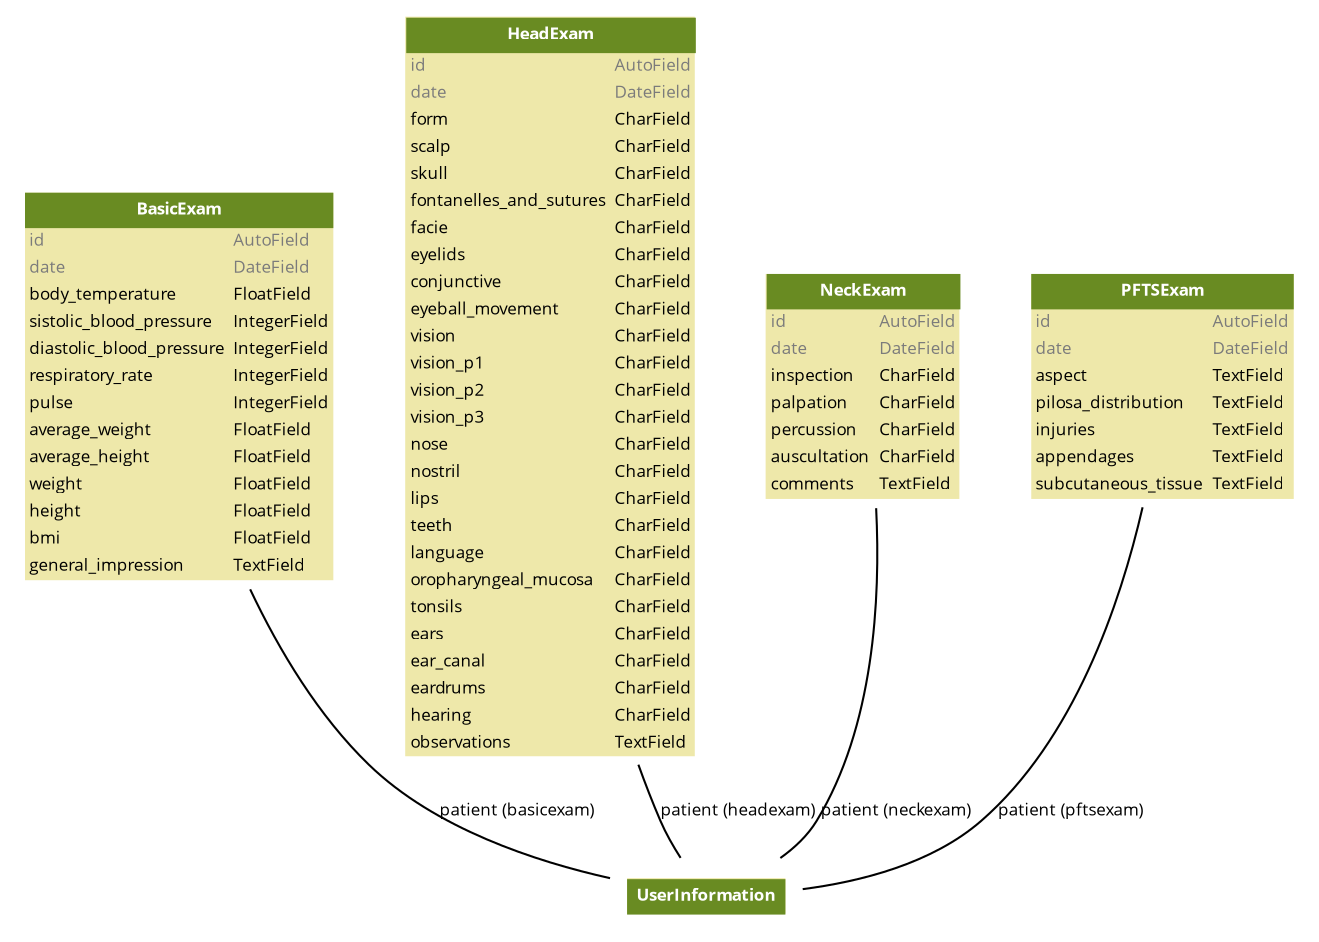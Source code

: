 
digraph name {
  fontname = "Open Sans"
  fontsize = 8

  node [
    fontname = "Open Sans"
    fontsize = 8
    shape = "plaintext"
  ]
  edge [
    fontname = "Open Sans"
    fontsize = 8
  ]


    HistoriaClinica_models_BasicExam [label=<
    <TABLE BGCOLOR="palegoldenrod" BORDER="0" CELLBORDER="0" CELLSPACING="0">
     <TR><TD COLSPAN="2" CELLPADDING="4" ALIGN="CENTER" BGCOLOR="olivedrab4"
     ><FONT FACE="Open Sans Bold" COLOR="white"
     >BasicExam</FONT></TD></TR>
    
        
        <TR><TD ALIGN="LEFT" BORDER="0"
        ><FONT COLOR="#7B7B7B" FACE="Open Sans">id</FONT
        ></TD>
        <TD ALIGN="LEFT"
        ><FONT COLOR="#7B7B7B" FACE="Open Sans">AutoField</FONT
        ></TD></TR>
        
        <TR><TD ALIGN="LEFT" BORDER="0"
        ><FONT COLOR="#7B7B7B" FACE="Open Sans">date</FONT
        ></TD>
        <TD ALIGN="LEFT"
        ><FONT COLOR="#7B7B7B" FACE="Open Sans">DateField</FONT
        ></TD></TR>
        
        <TR><TD ALIGN="LEFT" BORDER="0"
        ><FONT FACE="Open Sans">body_temperature</FONT
        ></TD>
        <TD ALIGN="LEFT"
        ><FONT FACE="Open Sans">FloatField</FONT
        ></TD></TR>
        
        <TR><TD ALIGN="LEFT" BORDER="0"
        ><FONT FACE="Open Sans">sistolic_blood_pressure</FONT
        ></TD>
        <TD ALIGN="LEFT"
        ><FONT FACE="Open Sans">IntegerField</FONT
        ></TD></TR>
        
        <TR><TD ALIGN="LEFT" BORDER="0"
        ><FONT FACE="Open Sans">diastolic_blood_pressure</FONT
        ></TD>
        <TD ALIGN="LEFT"
        ><FONT FACE="Open Sans">IntegerField</FONT
        ></TD></TR>
        
        <TR><TD ALIGN="LEFT" BORDER="0"
        ><FONT FACE="Open Sans">respiratory_rate</FONT
        ></TD>
        <TD ALIGN="LEFT"
        ><FONT FACE="Open Sans">IntegerField</FONT
        ></TD></TR>
        
        <TR><TD ALIGN="LEFT" BORDER="0"
        ><FONT FACE="Open Sans">pulse</FONT
        ></TD>
        <TD ALIGN="LEFT"
        ><FONT FACE="Open Sans">IntegerField</FONT
        ></TD></TR>
        
        <TR><TD ALIGN="LEFT" BORDER="0"
        ><FONT FACE="Open Sans">average_weight</FONT
        ></TD>
        <TD ALIGN="LEFT"
        ><FONT FACE="Open Sans">FloatField</FONT
        ></TD></TR>
        
        <TR><TD ALIGN="LEFT" BORDER="0"
        ><FONT FACE="Open Sans">average_height</FONT
        ></TD>
        <TD ALIGN="LEFT"
        ><FONT FACE="Open Sans">FloatField</FONT
        ></TD></TR>
        
        <TR><TD ALIGN="LEFT" BORDER="0"
        ><FONT FACE="Open Sans">weight</FONT
        ></TD>
        <TD ALIGN="LEFT"
        ><FONT FACE="Open Sans">FloatField</FONT
        ></TD></TR>
        
        <TR><TD ALIGN="LEFT" BORDER="0"
        ><FONT FACE="Open Sans">height</FONT
        ></TD>
        <TD ALIGN="LEFT"
        ><FONT FACE="Open Sans">FloatField</FONT
        ></TD></TR>
        
        <TR><TD ALIGN="LEFT" BORDER="0"
        ><FONT FACE="Open Sans">bmi</FONT
        ></TD>
        <TD ALIGN="LEFT"
        ><FONT FACE="Open Sans">FloatField</FONT
        ></TD></TR>
        
        <TR><TD ALIGN="LEFT" BORDER="0"
        ><FONT FACE="Open Sans">general_impression</FONT
        ></TD>
        <TD ALIGN="LEFT"
        ><FONT FACE="Open Sans">TextField</FONT
        ></TD></TR>
        
    
    </TABLE>
    >]

    HistoriaClinica_models_HeadExam [label=<
    <TABLE BGCOLOR="palegoldenrod" BORDER="0" CELLBORDER="0" CELLSPACING="0">
     <TR><TD COLSPAN="2" CELLPADDING="4" ALIGN="CENTER" BGCOLOR="olivedrab4"
     ><FONT FACE="Open Sans Bold" COLOR="white"
     >HeadExam</FONT></TD></TR>
    
        
        <TR><TD ALIGN="LEFT" BORDER="0"
        ><FONT COLOR="#7B7B7B" FACE="Open Sans">id</FONT
        ></TD>
        <TD ALIGN="LEFT"
        ><FONT COLOR="#7B7B7B" FACE="Open Sans">AutoField</FONT
        ></TD></TR>
        
        <TR><TD ALIGN="LEFT" BORDER="0"
        ><FONT COLOR="#7B7B7B" FACE="Open Sans">date</FONT
        ></TD>
        <TD ALIGN="LEFT"
        ><FONT COLOR="#7B7B7B" FACE="Open Sans">DateField</FONT
        ></TD></TR>
        
        <TR><TD ALIGN="LEFT" BORDER="0"
        ><FONT FACE="Open Sans">form</FONT
        ></TD>
        <TD ALIGN="LEFT"
        ><FONT FACE="Open Sans">CharField</FONT
        ></TD></TR>
        
        <TR><TD ALIGN="LEFT" BORDER="0"
        ><FONT FACE="Open Sans">scalp</FONT
        ></TD>
        <TD ALIGN="LEFT"
        ><FONT FACE="Open Sans">CharField</FONT
        ></TD></TR>
        
        <TR><TD ALIGN="LEFT" BORDER="0"
        ><FONT FACE="Open Sans">skull</FONT
        ></TD>
        <TD ALIGN="LEFT"
        ><FONT FACE="Open Sans">CharField</FONT
        ></TD></TR>
        
        <TR><TD ALIGN="LEFT" BORDER="0"
        ><FONT FACE="Open Sans">fontanelles_and_sutures</FONT
        ></TD>
        <TD ALIGN="LEFT"
        ><FONT FACE="Open Sans">CharField</FONT
        ></TD></TR>
        
        <TR><TD ALIGN="LEFT" BORDER="0"
        ><FONT FACE="Open Sans">facie</FONT
        ></TD>
        <TD ALIGN="LEFT"
        ><FONT FACE="Open Sans">CharField</FONT
        ></TD></TR>
        
        <TR><TD ALIGN="LEFT" BORDER="0"
        ><FONT FACE="Open Sans">eyelids</FONT
        ></TD>
        <TD ALIGN="LEFT"
        ><FONT FACE="Open Sans">CharField</FONT
        ></TD></TR>
        
        <TR><TD ALIGN="LEFT" BORDER="0"
        ><FONT FACE="Open Sans">conjunctive</FONT
        ></TD>
        <TD ALIGN="LEFT"
        ><FONT FACE="Open Sans">CharField</FONT
        ></TD></TR>
        
        <TR><TD ALIGN="LEFT" BORDER="0"
        ><FONT FACE="Open Sans">eyeball_movement</FONT
        ></TD>
        <TD ALIGN="LEFT"
        ><FONT FACE="Open Sans">CharField</FONT
        ></TD></TR>
        
        <TR><TD ALIGN="LEFT" BORDER="0"
        ><FONT FACE="Open Sans">vision</FONT
        ></TD>
        <TD ALIGN="LEFT"
        ><FONT FACE="Open Sans">CharField</FONT
        ></TD></TR>
        
        <TR><TD ALIGN="LEFT" BORDER="0"
        ><FONT FACE="Open Sans">vision_p1</FONT
        ></TD>
        <TD ALIGN="LEFT"
        ><FONT FACE="Open Sans">CharField</FONT
        ></TD></TR>
        
        <TR><TD ALIGN="LEFT" BORDER="0"
        ><FONT FACE="Open Sans">vision_p2</FONT
        ></TD>
        <TD ALIGN="LEFT"
        ><FONT FACE="Open Sans">CharField</FONT
        ></TD></TR>
        
        <TR><TD ALIGN="LEFT" BORDER="0"
        ><FONT FACE="Open Sans">vision_p3</FONT
        ></TD>
        <TD ALIGN="LEFT"
        ><FONT FACE="Open Sans">CharField</FONT
        ></TD></TR>
        
        <TR><TD ALIGN="LEFT" BORDER="0"
        ><FONT FACE="Open Sans">nose</FONT
        ></TD>
        <TD ALIGN="LEFT"
        ><FONT FACE="Open Sans">CharField</FONT
        ></TD></TR>
        
        <TR><TD ALIGN="LEFT" BORDER="0"
        ><FONT FACE="Open Sans">nostril</FONT
        ></TD>
        <TD ALIGN="LEFT"
        ><FONT FACE="Open Sans">CharField</FONT
        ></TD></TR>
        
        <TR><TD ALIGN="LEFT" BORDER="0"
        ><FONT FACE="Open Sans">lips</FONT
        ></TD>
        <TD ALIGN="LEFT"
        ><FONT FACE="Open Sans">CharField</FONT
        ></TD></TR>
        
        <TR><TD ALIGN="LEFT" BORDER="0"
        ><FONT FACE="Open Sans">teeth</FONT
        ></TD>
        <TD ALIGN="LEFT"
        ><FONT FACE="Open Sans">CharField</FONT
        ></TD></TR>
        
        <TR><TD ALIGN="LEFT" BORDER="0"
        ><FONT FACE="Open Sans">language</FONT
        ></TD>
        <TD ALIGN="LEFT"
        ><FONT FACE="Open Sans">CharField</FONT
        ></TD></TR>
        
        <TR><TD ALIGN="LEFT" BORDER="0"
        ><FONT FACE="Open Sans">oropharyngeal_mucosa</FONT
        ></TD>
        <TD ALIGN="LEFT"
        ><FONT FACE="Open Sans">CharField</FONT
        ></TD></TR>
        
        <TR><TD ALIGN="LEFT" BORDER="0"
        ><FONT FACE="Open Sans">tonsils</FONT
        ></TD>
        <TD ALIGN="LEFT"
        ><FONT FACE="Open Sans">CharField</FONT
        ></TD></TR>
        
        <TR><TD ALIGN="LEFT" BORDER="0"
        ><FONT FACE="Open Sans">ears</FONT
        ></TD>
        <TD ALIGN="LEFT"
        ><FONT FACE="Open Sans">CharField</FONT
        ></TD></TR>
        
        <TR><TD ALIGN="LEFT" BORDER="0"
        ><FONT FACE="Open Sans">ear_canal</FONT
        ></TD>
        <TD ALIGN="LEFT"
        ><FONT FACE="Open Sans">CharField</FONT
        ></TD></TR>
        
        <TR><TD ALIGN="LEFT" BORDER="0"
        ><FONT FACE="Open Sans">eardrums</FONT
        ></TD>
        <TD ALIGN="LEFT"
        ><FONT FACE="Open Sans">CharField</FONT
        ></TD></TR>
        
        <TR><TD ALIGN="LEFT" BORDER="0"
        ><FONT FACE="Open Sans">hearing</FONT
        ></TD>
        <TD ALIGN="LEFT"
        ><FONT FACE="Open Sans">CharField</FONT
        ></TD></TR>
        
        <TR><TD ALIGN="LEFT" BORDER="0"
        ><FONT FACE="Open Sans">observations</FONT
        ></TD>
        <TD ALIGN="LEFT"
        ><FONT FACE="Open Sans">TextField</FONT
        ></TD></TR>
        
    
    </TABLE>
    >]

    HistoriaClinica_models_NeckExam [label=<
    <TABLE BGCOLOR="palegoldenrod" BORDER="0" CELLBORDER="0" CELLSPACING="0">
     <TR><TD COLSPAN="2" CELLPADDING="4" ALIGN="CENTER" BGCOLOR="olivedrab4"
     ><FONT FACE="Open Sans Bold" COLOR="white"
     >NeckExam</FONT></TD></TR>
    
        
        <TR><TD ALIGN="LEFT" BORDER="0"
        ><FONT COLOR="#7B7B7B" FACE="Open Sans">id</FONT
        ></TD>
        <TD ALIGN="LEFT"
        ><FONT COLOR="#7B7B7B" FACE="Open Sans">AutoField</FONT
        ></TD></TR>
        
        <TR><TD ALIGN="LEFT" BORDER="0"
        ><FONT COLOR="#7B7B7B" FACE="Open Sans">date</FONT
        ></TD>
        <TD ALIGN="LEFT"
        ><FONT COLOR="#7B7B7B" FACE="Open Sans">DateField</FONT
        ></TD></TR>
        
        <TR><TD ALIGN="LEFT" BORDER="0"
        ><FONT FACE="Open Sans">inspection</FONT
        ></TD>
        <TD ALIGN="LEFT"
        ><FONT FACE="Open Sans">CharField</FONT
        ></TD></TR>
        
        <TR><TD ALIGN="LEFT" BORDER="0"
        ><FONT FACE="Open Sans">palpation</FONT
        ></TD>
        <TD ALIGN="LEFT"
        ><FONT FACE="Open Sans">CharField</FONT
        ></TD></TR>
        
        <TR><TD ALIGN="LEFT" BORDER="0"
        ><FONT FACE="Open Sans">percussion</FONT
        ></TD>
        <TD ALIGN="LEFT"
        ><FONT FACE="Open Sans">CharField</FONT
        ></TD></TR>
        
        <TR><TD ALIGN="LEFT" BORDER="0"
        ><FONT FACE="Open Sans">auscultation</FONT
        ></TD>
        <TD ALIGN="LEFT"
        ><FONT FACE="Open Sans">CharField</FONT
        ></TD></TR>
        
        <TR><TD ALIGN="LEFT" BORDER="0"
        ><FONT FACE="Open Sans">comments</FONT
        ></TD>
        <TD ALIGN="LEFT"
        ><FONT FACE="Open Sans">TextField</FONT
        ></TD></TR>
        
    
    </TABLE>
    >]

    HistoriaClinica_models_PFTSExam [label=<
    <TABLE BGCOLOR="palegoldenrod" BORDER="0" CELLBORDER="0" CELLSPACING="0">
     <TR><TD COLSPAN="2" CELLPADDING="4" ALIGN="CENTER" BGCOLOR="olivedrab4"
     ><FONT FACE="Open Sans Bold" COLOR="white"
     >PFTSExam</FONT></TD></TR>
    
        
        <TR><TD ALIGN="LEFT" BORDER="0"
        ><FONT COLOR="#7B7B7B" FACE="Open Sans">id</FONT
        ></TD>
        <TD ALIGN="LEFT"
        ><FONT COLOR="#7B7B7B" FACE="Open Sans">AutoField</FONT
        ></TD></TR>
        
        <TR><TD ALIGN="LEFT" BORDER="0"
        ><FONT COLOR="#7B7B7B" FACE="Open Sans">date</FONT
        ></TD>
        <TD ALIGN="LEFT"
        ><FONT COLOR="#7B7B7B" FACE="Open Sans">DateField</FONT
        ></TD></TR>
        
        <TR><TD ALIGN="LEFT" BORDER="0"
        ><FONT FACE="Open Sans">aspect</FONT
        ></TD>
        <TD ALIGN="LEFT"
        ><FONT FACE="Open Sans">TextField</FONT
        ></TD></TR>
        
        <TR><TD ALIGN="LEFT" BORDER="0"
        ><FONT FACE="Open Sans">pilosa_distribution</FONT
        ></TD>
        <TD ALIGN="LEFT"
        ><FONT FACE="Open Sans">TextField</FONT
        ></TD></TR>
        
        <TR><TD ALIGN="LEFT" BORDER="0"
        ><FONT FACE="Open Sans">injuries</FONT
        ></TD>
        <TD ALIGN="LEFT"
        ><FONT FACE="Open Sans">TextField</FONT
        ></TD></TR>
        
        <TR><TD ALIGN="LEFT" BORDER="0"
        ><FONT FACE="Open Sans">appendages</FONT
        ></TD>
        <TD ALIGN="LEFT"
        ><FONT FACE="Open Sans">TextField</FONT
        ></TD></TR>
        
        <TR><TD ALIGN="LEFT" BORDER="0"
        ><FONT FACE="Open Sans">subcutaneous_tissue</FONT
        ></TD>
        <TD ALIGN="LEFT"
        ><FONT FACE="Open Sans">TextField</FONT
        ></TD></TR>
        
    
    </TABLE>
    >]

    
 
  django_contrib_auth_models_User [label=<
      <TABLE BGCOLOR="palegoldenrod" BORDER="0" CELLBORDER="0" CELLSPACING="0">
      <TR><TD COLSPAN="2" CELLPADDING="4" ALIGN="CENTER" BGCOLOR="olivedrab4"
      ><FONT FACE="Open Sans Bold" COLOR="white"
	  >User</FONT></TD></TR>
      </TABLE>
      >]
  
  HistoriaClinica_models_BasicExam -> django_contrib_auth_models_User
  [label="patient (basicexam)"] [arrowhead=none, arrowtail=dot];
  

  
  
  django_contrib_auth_models_User [label=<
      <TABLE BGCOLOR="palegoldenrod" BORDER="0" CELLBORDER="0" CELLSPACING="0">
      <TR><TD COLSPAN="2" CELLPADDING="4" ALIGN="CENTER" BGCOLOR="olivedrab4"
      ><FONT FACE="Open Sans Bold" COLOR="white"
      >User</FONT></TD></TR>
      </TABLE>
      >]
  
  HistoriaClinica_models_HeadExam -> django_contrib_auth_models_User
  [label="patient (headexam)"] [arrowhead=none, arrowtail=dot];
  

  
  
  django_contrib_auth_models_User [label=<
      <TABLE BGCOLOR="palegoldenrod" BORDER="0" CELLBORDER="0" CELLSPACING="0">
      <TR><TD COLSPAN="2" CELLPADDING="4" ALIGN="CENTER" BGCOLOR="olivedrab4"
      ><FONT FACE="Open Sans Bold" COLOR="white"
      >User</FONT></TD></TR>
      </TABLE>
      >]
  
  HistoriaClinica_models_NeckExam -> django_contrib_auth_models_User
  [label="patient (neckexam)"] [arrowhead=none, arrowtail=dot];
  

  
  
  django_contrib_auth_models_User [label=<
      <TABLE BGCOLOR="palegoldenrod" BORDER="0" CELLBORDER="0" CELLSPACING="0">
      <TR><TD COLSPAN="2" CELLPADDING="4" ALIGN="CENTER" BGCOLOR="olivedrab4"
      ><FONT FACE="Open Sans Bold" COLOR="white"
      >User</FONT></TD></TR>
      </TABLE>
      >]
  
  HistoriaClinica_models_PFTSExam -> django_contrib_auth_models_User
  [label="patient (pftsexam)"] [arrowhead=none, arrowtail=dot];
  
  

  django_contrib_auth_models_User [label=<
      <TABLE BGCOLOR="palegoldenrod" BORDER="0" CELLBORDER="0" CELLSPACING="0">
      <TR><TD COLSPAN="2" CELLPADDING="4" ALIGN="CENTER" BGCOLOR="olivedrab4"
      ><FONT FACE="Open Sans Bold" COLOR="white"
      >UserInformation</FONT></TD></TR>
      </TABLE>
      >]
  
  
}
